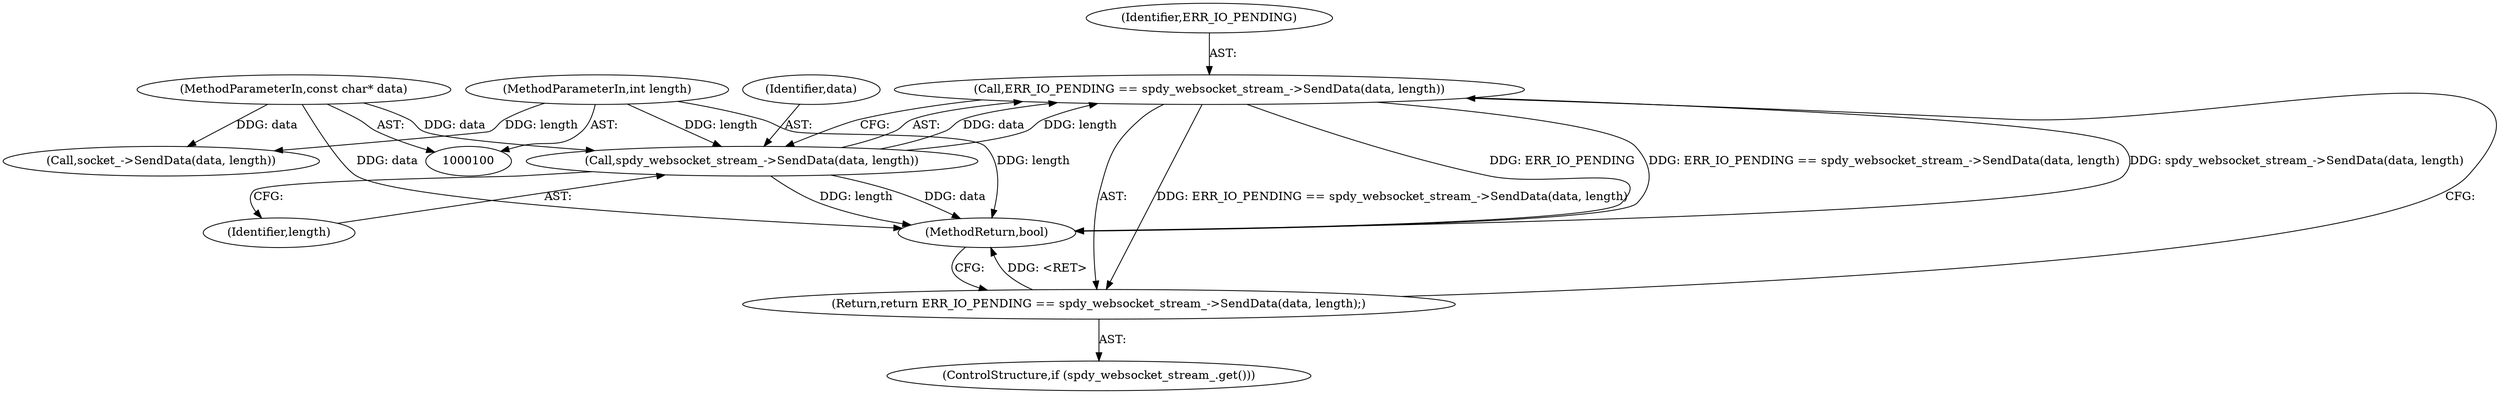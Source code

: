 digraph "0_Chrome_5dc90e57abcc7f0489e7ae09a3e687e9c6f4fad5_0@API" {
"1000107" [label="(Call,ERR_IO_PENDING == spdy_websocket_stream_->SendData(data, length))"];
"1000109" [label="(Call,spdy_websocket_stream_->SendData(data, length))"];
"1000101" [label="(MethodParameterIn,const char* data)"];
"1000102" [label="(MethodParameterIn,int length)"];
"1000106" [label="(Return,return ERR_IO_PENDING == spdy_websocket_stream_->SendData(data, length);)"];
"1000109" [label="(Call,spdy_websocket_stream_->SendData(data, length))"];
"1000111" [label="(Identifier,length)"];
"1000101" [label="(MethodParameterIn,const char* data)"];
"1000113" [label="(Call,socket_->SendData(data, length))"];
"1000110" [label="(Identifier,data)"];
"1000102" [label="(MethodParameterIn,int length)"];
"1000108" [label="(Identifier,ERR_IO_PENDING)"];
"1000104" [label="(ControlStructure,if (spdy_websocket_stream_.get()))"];
"1000106" [label="(Return,return ERR_IO_PENDING == spdy_websocket_stream_->SendData(data, length);)"];
"1000116" [label="(MethodReturn,bool)"];
"1000107" [label="(Call,ERR_IO_PENDING == spdy_websocket_stream_->SendData(data, length))"];
"1000107" -> "1000106"  [label="AST: "];
"1000107" -> "1000109"  [label="CFG: "];
"1000108" -> "1000107"  [label="AST: "];
"1000109" -> "1000107"  [label="AST: "];
"1000106" -> "1000107"  [label="CFG: "];
"1000107" -> "1000116"  [label="DDG: ERR_IO_PENDING"];
"1000107" -> "1000116"  [label="DDG: ERR_IO_PENDING == spdy_websocket_stream_->SendData(data, length)"];
"1000107" -> "1000116"  [label="DDG: spdy_websocket_stream_->SendData(data, length)"];
"1000107" -> "1000106"  [label="DDG: ERR_IO_PENDING == spdy_websocket_stream_->SendData(data, length)"];
"1000109" -> "1000107"  [label="DDG: data"];
"1000109" -> "1000107"  [label="DDG: length"];
"1000109" -> "1000111"  [label="CFG: "];
"1000110" -> "1000109"  [label="AST: "];
"1000111" -> "1000109"  [label="AST: "];
"1000109" -> "1000116"  [label="DDG: length"];
"1000109" -> "1000116"  [label="DDG: data"];
"1000101" -> "1000109"  [label="DDG: data"];
"1000102" -> "1000109"  [label="DDG: length"];
"1000101" -> "1000100"  [label="AST: "];
"1000101" -> "1000116"  [label="DDG: data"];
"1000101" -> "1000113"  [label="DDG: data"];
"1000102" -> "1000100"  [label="AST: "];
"1000102" -> "1000116"  [label="DDG: length"];
"1000102" -> "1000113"  [label="DDG: length"];
"1000106" -> "1000104"  [label="AST: "];
"1000116" -> "1000106"  [label="CFG: "];
"1000106" -> "1000116"  [label="DDG: <RET>"];
}
